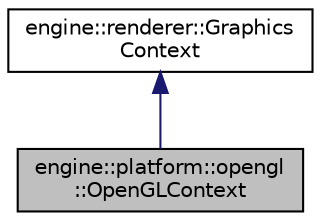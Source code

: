 digraph "engine::platform::opengl::OpenGLContext"
{
  edge [fontname="Helvetica",fontsize="10",labelfontname="Helvetica",labelfontsize="10"];
  node [fontname="Helvetica",fontsize="10",shape=record];
  Node2 [label="engine::platform::opengl\l::OpenGLContext",height=0.2,width=0.4,color="black", fillcolor="grey75", style="filled", fontcolor="black"];
  Node3 -> Node2 [dir="back",color="midnightblue",fontsize="10",style="solid",fontname="Helvetica"];
  Node3 [label="engine::renderer::Graphics\lContext",height=0.2,width=0.4,color="black", fillcolor="white", style="filled",URL="$classengine_1_1renderer_1_1GraphicsContext.html"];
}
